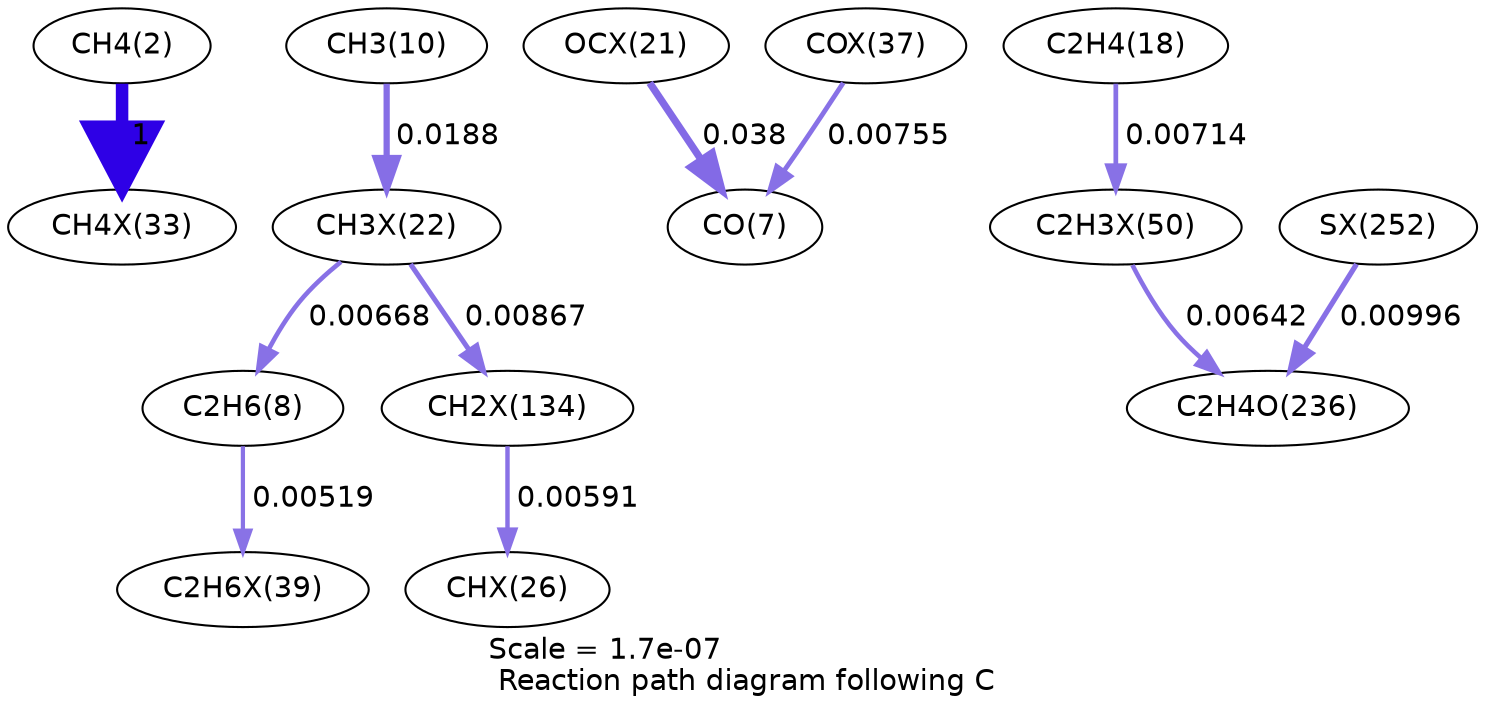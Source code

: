 digraph reaction_paths {
center=1;
s4 -> s62[fontname="Helvetica", penwidth=6, arrowsize=3, color="0.7, 1.5, 0.9"
, label=" 1"];
s57 -> s10[fontname="Helvetica", penwidth=2.22, arrowsize=1.11, color="0.7, 0.507, 0.9"
, label=" 0.00668"];
s10 -> s68[fontname="Helvetica", penwidth=2.03, arrowsize=1.01, color="0.7, 0.505, 0.9"
, label=" 0.00519"];
s12 -> s57[fontname="Helvetica", penwidth=3, arrowsize=1.5, color="0.7, 0.519, 0.9"
, label=" 0.0188"];
s57 -> s78[fontname="Helvetica", penwidth=2.42, arrowsize=1.21, color="0.7, 0.509, 0.9"
, label=" 0.00867"];
s78 -> s60[fontname="Helvetica", penwidth=2.13, arrowsize=1.06, color="0.7, 0.506, 0.9"
, label=" 0.00591"];
s56 -> s9[fontname="Helvetica", penwidth=3.53, arrowsize=1.77, color="0.7, 0.538, 0.9"
, label=" 0.038"];
s66 -> s9[fontname="Helvetica", penwidth=2.31, arrowsize=1.16, color="0.7, 0.508, 0.9"
, label=" 0.00755"];
s20 -> s76[fontname="Helvetica", penwidth=2.27, arrowsize=1.13, color="0.7, 0.507, 0.9"
, label=" 0.00714"];
s76 -> s37[fontname="Helvetica", penwidth=2.19, arrowsize=1.09, color="0.7, 0.506, 0.9"
, label=" 0.00642"];
s91 -> s37[fontname="Helvetica", penwidth=2.52, arrowsize=1.26, color="0.7, 0.51, 0.9"
, label=" 0.00996"];
s4 [ fontname="Helvetica", label="CH4(2)"];
s9 [ fontname="Helvetica", label="CO(7)"];
s10 [ fontname="Helvetica", label="C2H6(8)"];
s12 [ fontname="Helvetica", label="CH3(10)"];
s20 [ fontname="Helvetica", label="C2H4(18)"];
s37 [ fontname="Helvetica", label="C2H4O(236)"];
s56 [ fontname="Helvetica", label="OCX(21)"];
s57 [ fontname="Helvetica", label="CH3X(22)"];
s60 [ fontname="Helvetica", label="CHX(26)"];
s62 [ fontname="Helvetica", label="CH4X(33)"];
s66 [ fontname="Helvetica", label="COX(37)"];
s68 [ fontname="Helvetica", label="C2H6X(39)"];
s76 [ fontname="Helvetica", label="C2H3X(50)"];
s78 [ fontname="Helvetica", label="CH2X(134)"];
s91 [ fontname="Helvetica", label="SX(252)"];
 label = "Scale = 1.7e-07\l Reaction path diagram following C";
 fontname = "Helvetica";
}
